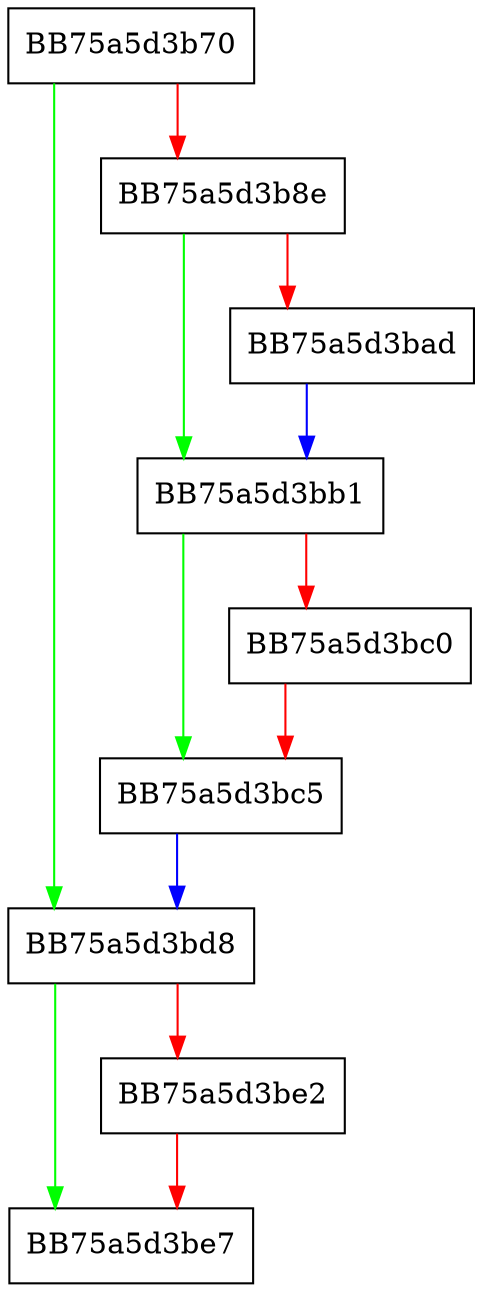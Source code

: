 digraph FinalizeInitialize {
  node [shape="box"];
  graph [splines=ortho];
  BB75a5d3b70 -> BB75a5d3bd8 [color="green"];
  BB75a5d3b70 -> BB75a5d3b8e [color="red"];
  BB75a5d3b8e -> BB75a5d3bb1 [color="green"];
  BB75a5d3b8e -> BB75a5d3bad [color="red"];
  BB75a5d3bad -> BB75a5d3bb1 [color="blue"];
  BB75a5d3bb1 -> BB75a5d3bc5 [color="green"];
  BB75a5d3bb1 -> BB75a5d3bc0 [color="red"];
  BB75a5d3bc0 -> BB75a5d3bc5 [color="red"];
  BB75a5d3bc5 -> BB75a5d3bd8 [color="blue"];
  BB75a5d3bd8 -> BB75a5d3be7 [color="green"];
  BB75a5d3bd8 -> BB75a5d3be2 [color="red"];
  BB75a5d3be2 -> BB75a5d3be7 [color="red"];
}